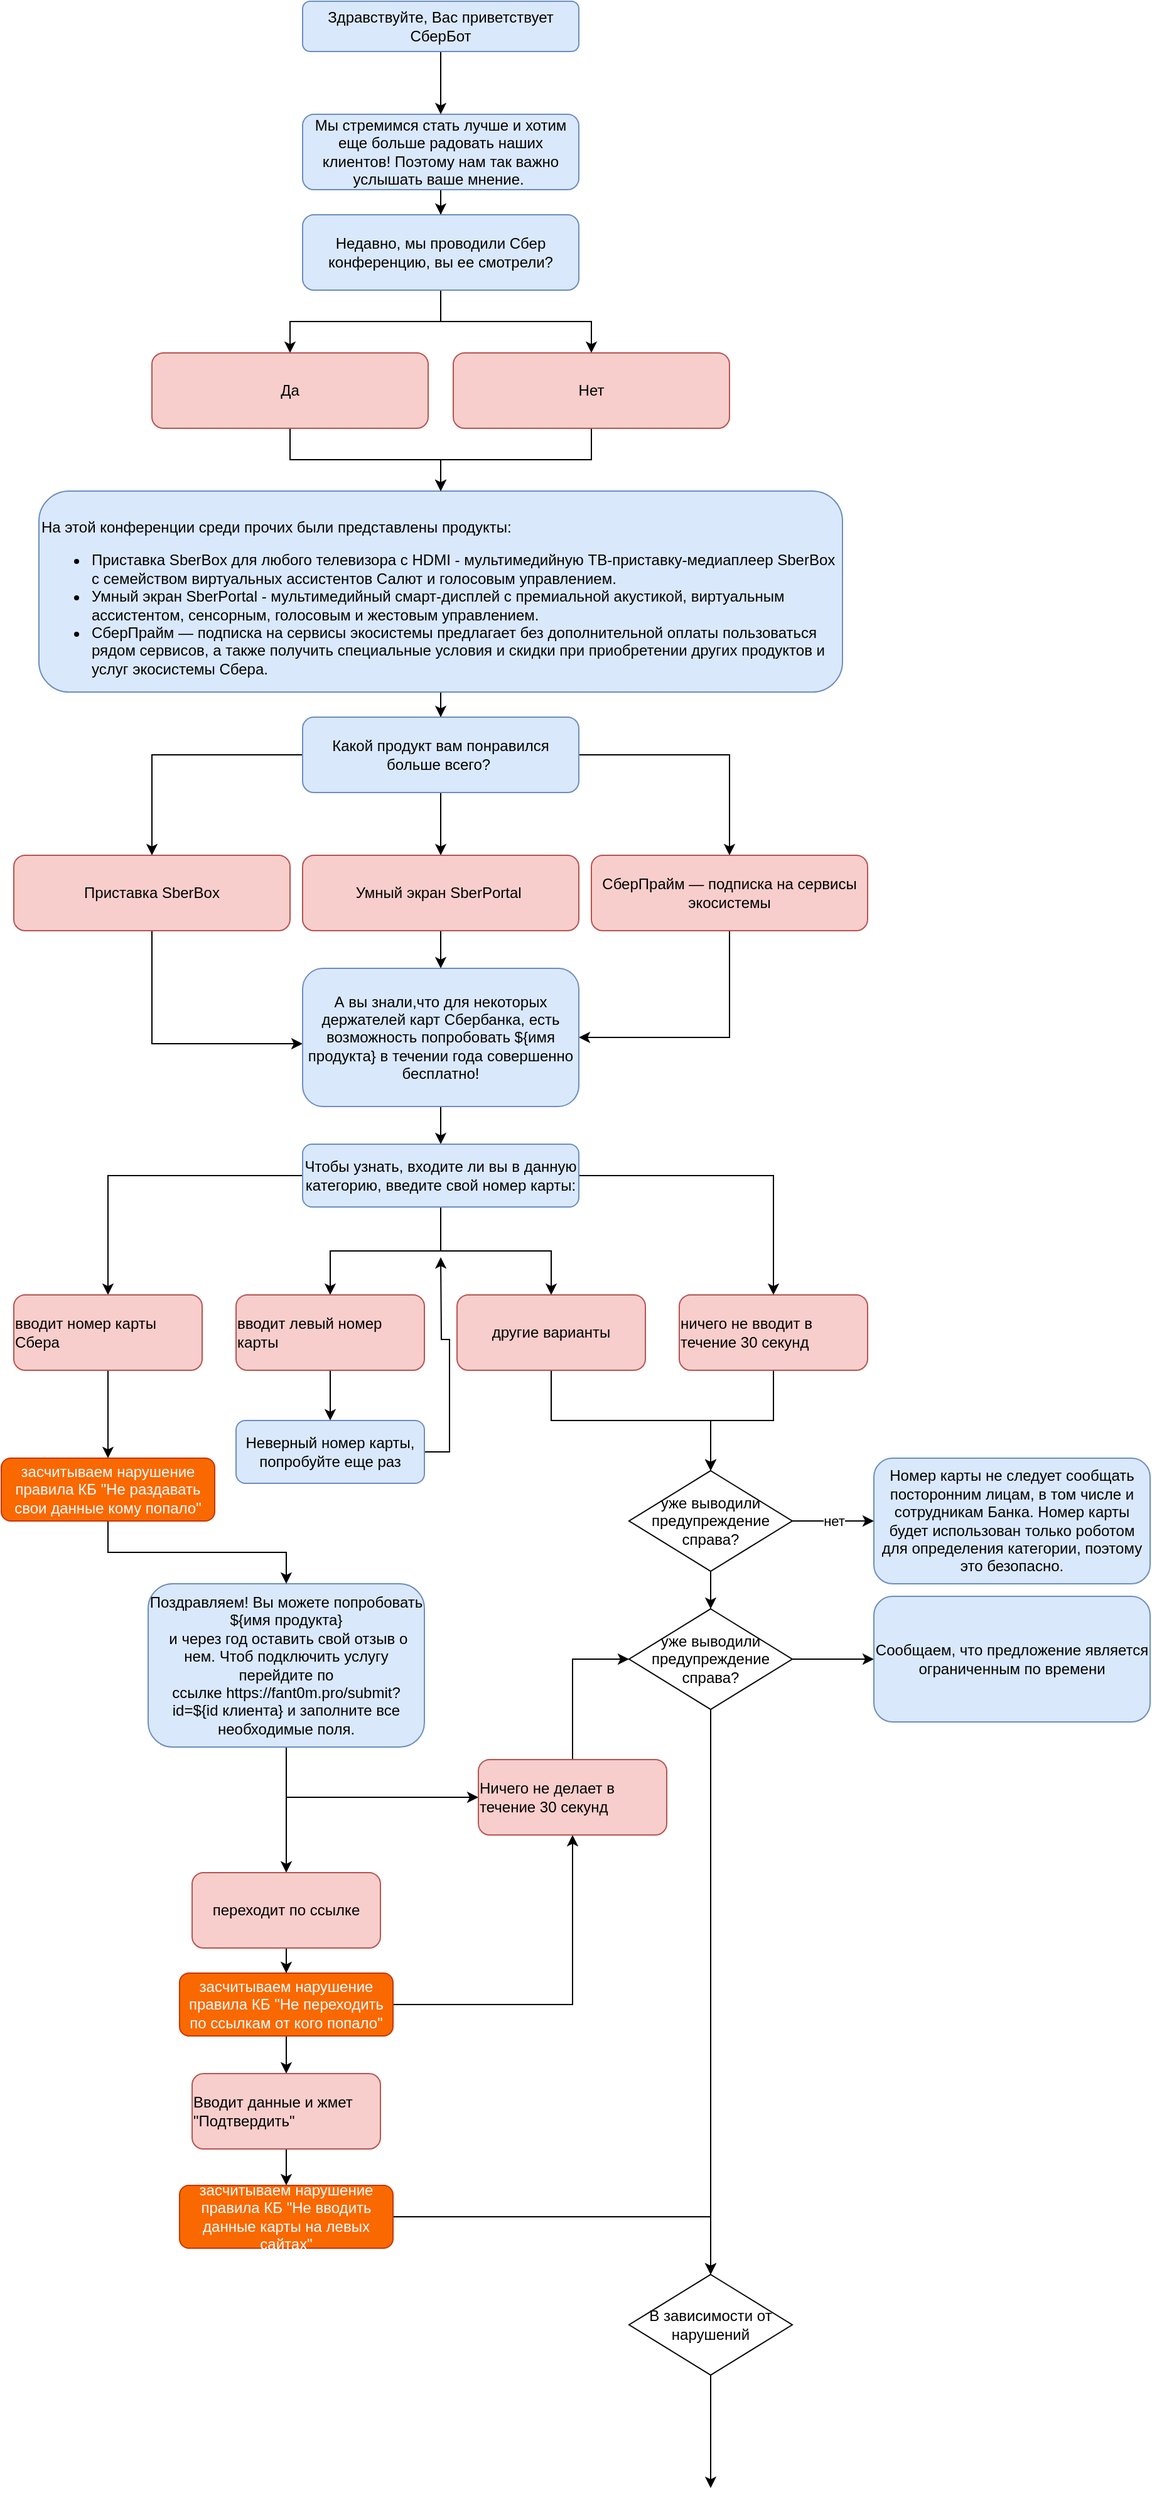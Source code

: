 <mxfile version="13.7.6" type="github">
  <diagram id="C5RBs43oDa-KdzZeNtuy" name="Page-1">
    <mxGraphModel dx="1471" dy="838" grid="1" gridSize="10" guides="1" tooltips="1" connect="1" arrows="1" fold="1" page="1" pageScale="1" pageWidth="827" pageHeight="1169" math="0" shadow="0">
      <root>
        <mxCell id="WIyWlLk6GJQsqaUBKTNV-0" />
        <mxCell id="WIyWlLk6GJQsqaUBKTNV-1" parent="WIyWlLk6GJQsqaUBKTNV-0" />
        <mxCell id="-IPYVJO0u9V7UEEft9MI-4" style="edgeStyle=orthogonalEdgeStyle;rounded=0;orthogonalLoop=1;jettySize=auto;html=1;" edge="1" parent="WIyWlLk6GJQsqaUBKTNV-1" source="WIyWlLk6GJQsqaUBKTNV-3" target="-IPYVJO0u9V7UEEft9MI-3">
          <mxGeometry relative="1" as="geometry" />
        </mxCell>
        <mxCell id="WIyWlLk6GJQsqaUBKTNV-3" value="Мы стремимся стать лучше и хотим еще больше радовать наших клиентов! Поэтому нам так важно услышать ваше мнение.&amp;nbsp;" style="rounded=1;whiteSpace=wrap;html=1;fontSize=12;glass=0;strokeWidth=1;shadow=0;fillColor=#dae8fc;strokeColor=#6c8ebf;" parent="WIyWlLk6GJQsqaUBKTNV-1" vertex="1">
          <mxGeometry x="290" y="90" width="220" height="60" as="geometry" />
        </mxCell>
        <mxCell id="-IPYVJO0u9V7UEEft9MI-2" style="edgeStyle=orthogonalEdgeStyle;rounded=0;orthogonalLoop=1;jettySize=auto;html=1;" edge="1" parent="WIyWlLk6GJQsqaUBKTNV-1" source="-IPYVJO0u9V7UEEft9MI-0" target="WIyWlLk6GJQsqaUBKTNV-3">
          <mxGeometry relative="1" as="geometry" />
        </mxCell>
        <mxCell id="-IPYVJO0u9V7UEEft9MI-0" value="Здравствуйте, Вас приветствует СберБот" style="rounded=1;whiteSpace=wrap;html=1;fontSize=12;glass=0;strokeWidth=1;shadow=0;fillColor=#dae8fc;strokeColor=#6c8ebf;" vertex="1" parent="WIyWlLk6GJQsqaUBKTNV-1">
          <mxGeometry x="290" width="220" height="40" as="geometry" />
        </mxCell>
        <mxCell id="-IPYVJO0u9V7UEEft9MI-10" style="edgeStyle=orthogonalEdgeStyle;rounded=0;orthogonalLoop=1;jettySize=auto;html=1;" edge="1" parent="WIyWlLk6GJQsqaUBKTNV-1" source="-IPYVJO0u9V7UEEft9MI-3" target="-IPYVJO0u9V7UEEft9MI-8">
          <mxGeometry relative="1" as="geometry" />
        </mxCell>
        <mxCell id="-IPYVJO0u9V7UEEft9MI-11" style="edgeStyle=orthogonalEdgeStyle;rounded=0;orthogonalLoop=1;jettySize=auto;html=1;" edge="1" parent="WIyWlLk6GJQsqaUBKTNV-1" source="-IPYVJO0u9V7UEEft9MI-3" target="-IPYVJO0u9V7UEEft9MI-9">
          <mxGeometry relative="1" as="geometry" />
        </mxCell>
        <mxCell id="-IPYVJO0u9V7UEEft9MI-3" value="Недавно, мы проводили Сбер конференцию, вы ее смотрели?" style="rounded=1;whiteSpace=wrap;html=1;fontSize=12;glass=0;strokeWidth=1;shadow=0;fillColor=#dae8fc;strokeColor=#6c8ebf;" vertex="1" parent="WIyWlLk6GJQsqaUBKTNV-1">
          <mxGeometry x="290" y="170" width="220" height="60" as="geometry" />
        </mxCell>
        <mxCell id="-IPYVJO0u9V7UEEft9MI-14" style="edgeStyle=orthogonalEdgeStyle;rounded=0;orthogonalLoop=1;jettySize=auto;html=1;" edge="1" parent="WIyWlLk6GJQsqaUBKTNV-1" source="-IPYVJO0u9V7UEEft9MI-5" target="-IPYVJO0u9V7UEEft9MI-7">
          <mxGeometry relative="1" as="geometry" />
        </mxCell>
        <mxCell id="-IPYVJO0u9V7UEEft9MI-5" value="На этой конференции среди прочих были представлены продукты:&lt;br&gt;&lt;div&gt;&lt;ul&gt;&lt;li&gt;&lt;span&gt;Приставка SberBox для любого телевизора с HDMI -&amp;nbsp;мультимедийную ТВ-приставку-медиаплеер SberBox с семейством виртуальных ассистентов Салют и голосовым управлением.&lt;/span&gt;&lt;/li&gt;&lt;li&gt;&lt;span&gt;Умный экран SberPortal - мультимедийный смарт-дисплей с премиальной акустикой, виртуальным ассистентом, сенсорным, голосовым и жестовым управлением.&lt;br&gt;&lt;/span&gt;&lt;/li&gt;&lt;li&gt;&lt;span&gt;СберПрайм — подписка на сервисы экосистемы предлагает без дополнительной оплаты пользоваться рядом сервисов, а также получить специальные условия и скидки при приобретении других продуктов и услуг экосистемы Сбера.&lt;br&gt;&lt;/span&gt;&lt;/li&gt;&lt;/ul&gt;&lt;/div&gt;" style="rounded=1;whiteSpace=wrap;html=1;fontSize=12;glass=0;strokeWidth=1;shadow=0;verticalAlign=top;align=left;spacingTop=15;fillColor=#dae8fc;strokeColor=#6c8ebf;" vertex="1" parent="WIyWlLk6GJQsqaUBKTNV-1">
          <mxGeometry x="80" y="390" width="640" height="160" as="geometry" />
        </mxCell>
        <mxCell id="-IPYVJO0u9V7UEEft9MI-18" style="edgeStyle=orthogonalEdgeStyle;rounded=0;orthogonalLoop=1;jettySize=auto;html=1;" edge="1" parent="WIyWlLk6GJQsqaUBKTNV-1" source="-IPYVJO0u9V7UEEft9MI-7" target="-IPYVJO0u9V7UEEft9MI-15">
          <mxGeometry relative="1" as="geometry" />
        </mxCell>
        <mxCell id="-IPYVJO0u9V7UEEft9MI-19" style="edgeStyle=orthogonalEdgeStyle;rounded=0;orthogonalLoop=1;jettySize=auto;html=1;" edge="1" parent="WIyWlLk6GJQsqaUBKTNV-1" source="-IPYVJO0u9V7UEEft9MI-7" target="-IPYVJO0u9V7UEEft9MI-16">
          <mxGeometry relative="1" as="geometry" />
        </mxCell>
        <mxCell id="-IPYVJO0u9V7UEEft9MI-20" style="edgeStyle=orthogonalEdgeStyle;rounded=0;orthogonalLoop=1;jettySize=auto;html=1;" edge="1" parent="WIyWlLk6GJQsqaUBKTNV-1" source="-IPYVJO0u9V7UEEft9MI-7" target="-IPYVJO0u9V7UEEft9MI-17">
          <mxGeometry relative="1" as="geometry" />
        </mxCell>
        <mxCell id="-IPYVJO0u9V7UEEft9MI-7" value="Какой продукт вам понравился больше всего?&amp;nbsp;" style="rounded=1;whiteSpace=wrap;html=1;fontSize=12;glass=0;strokeWidth=1;shadow=0;fillColor=#dae8fc;strokeColor=#6c8ebf;" vertex="1" parent="WIyWlLk6GJQsqaUBKTNV-1">
          <mxGeometry x="290" y="570" width="220" height="60" as="geometry" />
        </mxCell>
        <mxCell id="-IPYVJO0u9V7UEEft9MI-12" style="edgeStyle=orthogonalEdgeStyle;rounded=0;orthogonalLoop=1;jettySize=auto;html=1;" edge="1" parent="WIyWlLk6GJQsqaUBKTNV-1" source="-IPYVJO0u9V7UEEft9MI-8" target="-IPYVJO0u9V7UEEft9MI-5">
          <mxGeometry relative="1" as="geometry" />
        </mxCell>
        <mxCell id="-IPYVJO0u9V7UEEft9MI-8" value="Да" style="rounded=1;whiteSpace=wrap;html=1;fontSize=12;glass=0;strokeWidth=1;shadow=0;fillColor=#f8cecc;strokeColor=#b85450;" vertex="1" parent="WIyWlLk6GJQsqaUBKTNV-1">
          <mxGeometry x="170" y="280" width="220" height="60" as="geometry" />
        </mxCell>
        <mxCell id="-IPYVJO0u9V7UEEft9MI-13" style="edgeStyle=orthogonalEdgeStyle;rounded=0;orthogonalLoop=1;jettySize=auto;html=1;" edge="1" parent="WIyWlLk6GJQsqaUBKTNV-1" source="-IPYVJO0u9V7UEEft9MI-9" target="-IPYVJO0u9V7UEEft9MI-5">
          <mxGeometry relative="1" as="geometry" />
        </mxCell>
        <mxCell id="-IPYVJO0u9V7UEEft9MI-9" value="Нет" style="rounded=1;whiteSpace=wrap;html=1;fontSize=12;glass=0;strokeWidth=1;shadow=0;fillColor=#f8cecc;strokeColor=#b85450;" vertex="1" parent="WIyWlLk6GJQsqaUBKTNV-1">
          <mxGeometry x="410" y="280" width="220" height="60" as="geometry" />
        </mxCell>
        <mxCell id="-IPYVJO0u9V7UEEft9MI-23" style="edgeStyle=orthogonalEdgeStyle;rounded=0;orthogonalLoop=1;jettySize=auto;html=1;" edge="1" parent="WIyWlLk6GJQsqaUBKTNV-1" source="-IPYVJO0u9V7UEEft9MI-15" target="-IPYVJO0u9V7UEEft9MI-21">
          <mxGeometry relative="1" as="geometry">
            <Array as="points">
              <mxPoint x="170" y="830" />
            </Array>
          </mxGeometry>
        </mxCell>
        <mxCell id="-IPYVJO0u9V7UEEft9MI-15" value="&lt;span style=&quot;text-align: left&quot;&gt;Приставка SberBox&lt;/span&gt;" style="rounded=1;whiteSpace=wrap;html=1;fontSize=12;glass=0;strokeWidth=1;shadow=0;fillColor=#f8cecc;strokeColor=#b85450;" vertex="1" parent="WIyWlLk6GJQsqaUBKTNV-1">
          <mxGeometry x="60" y="680" width="220" height="60" as="geometry" />
        </mxCell>
        <mxCell id="-IPYVJO0u9V7UEEft9MI-24" style="edgeStyle=orthogonalEdgeStyle;rounded=0;orthogonalLoop=1;jettySize=auto;html=1;" edge="1" parent="WIyWlLk6GJQsqaUBKTNV-1" source="-IPYVJO0u9V7UEEft9MI-16" target="-IPYVJO0u9V7UEEft9MI-21">
          <mxGeometry relative="1" as="geometry" />
        </mxCell>
        <mxCell id="-IPYVJO0u9V7UEEft9MI-16" value="&lt;span style=&quot;text-align: left&quot;&gt;Умный экран SberPortal&amp;nbsp;&lt;/span&gt;" style="rounded=1;whiteSpace=wrap;html=1;fontSize=12;glass=0;strokeWidth=1;shadow=0;fillColor=#f8cecc;strokeColor=#b85450;" vertex="1" parent="WIyWlLk6GJQsqaUBKTNV-1">
          <mxGeometry x="290" y="680" width="220" height="60" as="geometry" />
        </mxCell>
        <mxCell id="-IPYVJO0u9V7UEEft9MI-25" style="edgeStyle=orthogonalEdgeStyle;rounded=0;orthogonalLoop=1;jettySize=auto;html=1;" edge="1" parent="WIyWlLk6GJQsqaUBKTNV-1" source="-IPYVJO0u9V7UEEft9MI-17" target="-IPYVJO0u9V7UEEft9MI-21">
          <mxGeometry relative="1" as="geometry">
            <Array as="points">
              <mxPoint x="630" y="825" />
            </Array>
          </mxGeometry>
        </mxCell>
        <mxCell id="-IPYVJO0u9V7UEEft9MI-17" value="&lt;span style=&quot;text-align: left&quot;&gt;СберПрайм — подписка на сервисы экосистемы&lt;/span&gt;" style="rounded=1;whiteSpace=wrap;html=1;fontSize=12;glass=0;strokeWidth=1;shadow=0;fillColor=#f8cecc;strokeColor=#b85450;" vertex="1" parent="WIyWlLk6GJQsqaUBKTNV-1">
          <mxGeometry x="520" y="680" width="220" height="60" as="geometry" />
        </mxCell>
        <mxCell id="-IPYVJO0u9V7UEEft9MI-26" style="edgeStyle=orthogonalEdgeStyle;rounded=0;orthogonalLoop=1;jettySize=auto;html=1;" edge="1" parent="WIyWlLk6GJQsqaUBKTNV-1" source="-IPYVJO0u9V7UEEft9MI-21" target="-IPYVJO0u9V7UEEft9MI-22">
          <mxGeometry relative="1" as="geometry" />
        </mxCell>
        <mxCell id="-IPYVJO0u9V7UEEft9MI-21" value="А вы знали,что для некоторых держателей карт Сбербанка, есть возможность попробовать ${имя продукта} в течении года совершенно бесплатно!" style="rounded=1;whiteSpace=wrap;html=1;fontSize=12;glass=0;strokeWidth=1;shadow=0;fillColor=#dae8fc;strokeColor=#6c8ebf;" vertex="1" parent="WIyWlLk6GJQsqaUBKTNV-1">
          <mxGeometry x="290" y="770" width="220" height="110" as="geometry" />
        </mxCell>
        <mxCell id="-IPYVJO0u9V7UEEft9MI-42" style="edgeStyle=orthogonalEdgeStyle;rounded=0;orthogonalLoop=1;jettySize=auto;html=1;" edge="1" parent="WIyWlLk6GJQsqaUBKTNV-1" source="-IPYVJO0u9V7UEEft9MI-22" target="-IPYVJO0u9V7UEEft9MI-27">
          <mxGeometry relative="1" as="geometry">
            <mxPoint x="360" y="1010" as="targetPoint" />
          </mxGeometry>
        </mxCell>
        <mxCell id="-IPYVJO0u9V7UEEft9MI-43" style="edgeStyle=orthogonalEdgeStyle;rounded=0;orthogonalLoop=1;jettySize=auto;html=1;" edge="1" parent="WIyWlLk6GJQsqaUBKTNV-1" source="-IPYVJO0u9V7UEEft9MI-22" target="-IPYVJO0u9V7UEEft9MI-28">
          <mxGeometry relative="1" as="geometry" />
        </mxCell>
        <mxCell id="-IPYVJO0u9V7UEEft9MI-44" style="edgeStyle=orthogonalEdgeStyle;rounded=0;orthogonalLoop=1;jettySize=auto;html=1;" edge="1" parent="WIyWlLk6GJQsqaUBKTNV-1" source="-IPYVJO0u9V7UEEft9MI-22" target="-IPYVJO0u9V7UEEft9MI-29">
          <mxGeometry relative="1" as="geometry" />
        </mxCell>
        <mxCell id="-IPYVJO0u9V7UEEft9MI-45" style="edgeStyle=orthogonalEdgeStyle;rounded=0;orthogonalLoop=1;jettySize=auto;html=1;" edge="1" parent="WIyWlLk6GJQsqaUBKTNV-1" source="-IPYVJO0u9V7UEEft9MI-22" target="-IPYVJO0u9V7UEEft9MI-30">
          <mxGeometry relative="1" as="geometry" />
        </mxCell>
        <mxCell id="-IPYVJO0u9V7UEEft9MI-22" value="Чтобы узнать, входите ли вы в данную категорию, введите свой номер карты:" style="rounded=1;whiteSpace=wrap;html=1;fontSize=12;glass=0;strokeWidth=1;shadow=0;fillColor=#dae8fc;strokeColor=#6c8ebf;" vertex="1" parent="WIyWlLk6GJQsqaUBKTNV-1">
          <mxGeometry x="290" y="910" width="220" height="50" as="geometry" />
        </mxCell>
        <mxCell id="-IPYVJO0u9V7UEEft9MI-51" style="edgeStyle=orthogonalEdgeStyle;rounded=0;orthogonalLoop=1;jettySize=auto;html=1;entryX=0.5;entryY=0;entryDx=0;entryDy=0;" edge="1" parent="WIyWlLk6GJQsqaUBKTNV-1" source="-IPYVJO0u9V7UEEft9MI-27" target="-IPYVJO0u9V7UEEft9MI-50">
          <mxGeometry relative="1" as="geometry" />
        </mxCell>
        <mxCell id="-IPYVJO0u9V7UEEft9MI-27" value="&lt;div style=&quot;text-align: left&quot;&gt;вводит номер карты Сбера&lt;/div&gt;" style="rounded=1;whiteSpace=wrap;html=1;fontSize=12;glass=0;strokeWidth=1;shadow=0;fillColor=#f8cecc;strokeColor=#b85450;" vertex="1" parent="WIyWlLk6GJQsqaUBKTNV-1">
          <mxGeometry x="60" y="1030" width="150" height="60" as="geometry" />
        </mxCell>
        <mxCell id="-IPYVJO0u9V7UEEft9MI-40" style="edgeStyle=orthogonalEdgeStyle;rounded=0;orthogonalLoop=1;jettySize=auto;html=1;" edge="1" parent="WIyWlLk6GJQsqaUBKTNV-1" source="-IPYVJO0u9V7UEEft9MI-28" target="-IPYVJO0u9V7UEEft9MI-34">
          <mxGeometry relative="1" as="geometry" />
        </mxCell>
        <mxCell id="-IPYVJO0u9V7UEEft9MI-28" value="&lt;div style=&quot;text-align: left&quot;&gt;вводит левый номер карты&lt;/div&gt;" style="rounded=1;whiteSpace=wrap;html=1;fontSize=12;glass=0;strokeWidth=1;shadow=0;fillColor=#f8cecc;strokeColor=#b85450;" vertex="1" parent="WIyWlLk6GJQsqaUBKTNV-1">
          <mxGeometry x="237" y="1030" width="150" height="60" as="geometry" />
        </mxCell>
        <mxCell id="-IPYVJO0u9V7UEEft9MI-61" style="edgeStyle=orthogonalEdgeStyle;rounded=0;orthogonalLoop=1;jettySize=auto;html=1;" edge="1" parent="WIyWlLk6GJQsqaUBKTNV-1" source="-IPYVJO0u9V7UEEft9MI-29" target="-IPYVJO0u9V7UEEft9MI-35">
          <mxGeometry relative="1" as="geometry" />
        </mxCell>
        <mxCell id="-IPYVJO0u9V7UEEft9MI-29" value="&lt;div style=&quot;text-align: left&quot;&gt;другие варианты&lt;/div&gt;" style="rounded=1;whiteSpace=wrap;html=1;fontSize=12;glass=0;strokeWidth=1;shadow=0;fillColor=#f8cecc;strokeColor=#b85450;" vertex="1" parent="WIyWlLk6GJQsqaUBKTNV-1">
          <mxGeometry x="413" y="1030" width="150" height="60" as="geometry" />
        </mxCell>
        <mxCell id="-IPYVJO0u9V7UEEft9MI-71" style="edgeStyle=orthogonalEdgeStyle;rounded=0;orthogonalLoop=1;jettySize=auto;html=1;" edge="1" parent="WIyWlLk6GJQsqaUBKTNV-1" source="-IPYVJO0u9V7UEEft9MI-30" target="-IPYVJO0u9V7UEEft9MI-35">
          <mxGeometry relative="1" as="geometry" />
        </mxCell>
        <mxCell id="-IPYVJO0u9V7UEEft9MI-30" value="&lt;div style=&quot;text-align: left&quot;&gt;ничего не вводит в течение 30 секунд&lt;/div&gt;" style="rounded=1;whiteSpace=wrap;html=1;fontSize=12;glass=0;strokeWidth=1;shadow=0;fillColor=#f8cecc;strokeColor=#b85450;" vertex="1" parent="WIyWlLk6GJQsqaUBKTNV-1">
          <mxGeometry x="590" y="1030" width="150" height="60" as="geometry" />
        </mxCell>
        <mxCell id="-IPYVJO0u9V7UEEft9MI-31" value="Номер карты не следует сообщать посторонним лицам, в том числе и сотрудникам Банка. Номер карты будет использован только роботом для определения категории, поэтому это безопасно." style="rounded=1;whiteSpace=wrap;html=1;fontSize=12;glass=0;strokeWidth=1;shadow=0;fillColor=#dae8fc;strokeColor=#6c8ebf;" vertex="1" parent="WIyWlLk6GJQsqaUBKTNV-1">
          <mxGeometry x="745" y="1160" width="220" height="100" as="geometry" />
        </mxCell>
        <mxCell id="-IPYVJO0u9V7UEEft9MI-47" style="edgeStyle=orthogonalEdgeStyle;rounded=0;orthogonalLoop=1;jettySize=auto;html=1;exitX=1;exitY=0.5;exitDx=0;exitDy=0;" edge="1" parent="WIyWlLk6GJQsqaUBKTNV-1" source="-IPYVJO0u9V7UEEft9MI-34">
          <mxGeometry relative="1" as="geometry">
            <mxPoint x="400" y="1000" as="targetPoint" />
          </mxGeometry>
        </mxCell>
        <mxCell id="-IPYVJO0u9V7UEEft9MI-34" value="Неверный номер карты, попробуйте еще раз" style="rounded=1;whiteSpace=wrap;html=1;fontSize=12;glass=0;strokeWidth=1;shadow=0;fillColor=#dae8fc;strokeColor=#6c8ebf;" vertex="1" parent="WIyWlLk6GJQsqaUBKTNV-1">
          <mxGeometry x="237" y="1130" width="150" height="50" as="geometry" />
        </mxCell>
        <mxCell id="-IPYVJO0u9V7UEEft9MI-36" value="нет" style="edgeStyle=orthogonalEdgeStyle;rounded=0;orthogonalLoop=1;jettySize=auto;html=1;" edge="1" parent="WIyWlLk6GJQsqaUBKTNV-1" source="-IPYVJO0u9V7UEEft9MI-35" target="-IPYVJO0u9V7UEEft9MI-31">
          <mxGeometry relative="1" as="geometry" />
        </mxCell>
        <mxCell id="-IPYVJO0u9V7UEEft9MI-38" style="edgeStyle=orthogonalEdgeStyle;rounded=0;orthogonalLoop=1;jettySize=auto;html=1;" edge="1" parent="WIyWlLk6GJQsqaUBKTNV-1" source="-IPYVJO0u9V7UEEft9MI-35" target="-IPYVJO0u9V7UEEft9MI-37">
          <mxGeometry relative="1" as="geometry" />
        </mxCell>
        <mxCell id="-IPYVJO0u9V7UEEft9MI-35" value="уже выводили предупреждение справа?" style="rhombus;whiteSpace=wrap;html=1;align=center;" vertex="1" parent="WIyWlLk6GJQsqaUBKTNV-1">
          <mxGeometry x="550" y="1170" width="130" height="80" as="geometry" />
        </mxCell>
        <mxCell id="-IPYVJO0u9V7UEEft9MI-63" style="edgeStyle=orthogonalEdgeStyle;rounded=0;orthogonalLoop=1;jettySize=auto;html=1;" edge="1" parent="WIyWlLk6GJQsqaUBKTNV-1" source="-IPYVJO0u9V7UEEft9MI-37" target="-IPYVJO0u9V7UEEft9MI-39">
          <mxGeometry relative="1" as="geometry" />
        </mxCell>
        <mxCell id="-IPYVJO0u9V7UEEft9MI-72" style="edgeStyle=orthogonalEdgeStyle;rounded=0;orthogonalLoop=1;jettySize=auto;html=1;entryX=0.5;entryY=0;entryDx=0;entryDy=0;" edge="1" parent="WIyWlLk6GJQsqaUBKTNV-1" source="-IPYVJO0u9V7UEEft9MI-37" target="-IPYVJO0u9V7UEEft9MI-78">
          <mxGeometry relative="1" as="geometry">
            <mxPoint x="615" y="1780" as="targetPoint" />
          </mxGeometry>
        </mxCell>
        <mxCell id="-IPYVJO0u9V7UEEft9MI-37" value="уже выводили предупреждение справа?" style="rhombus;whiteSpace=wrap;html=1;align=center;" vertex="1" parent="WIyWlLk6GJQsqaUBKTNV-1">
          <mxGeometry x="550" y="1280" width="130" height="80" as="geometry" />
        </mxCell>
        <mxCell id="-IPYVJO0u9V7UEEft9MI-39" value="Сообщаем, что предложение является ограниченным по времени" style="rounded=1;whiteSpace=wrap;html=1;fontSize=12;glass=0;strokeWidth=1;shadow=0;fillColor=#dae8fc;strokeColor=#6c8ebf;" vertex="1" parent="WIyWlLk6GJQsqaUBKTNV-1">
          <mxGeometry x="745" y="1270" width="220" height="100" as="geometry" />
        </mxCell>
        <mxCell id="-IPYVJO0u9V7UEEft9MI-66" style="edgeStyle=orthogonalEdgeStyle;rounded=0;orthogonalLoop=1;jettySize=auto;html=1;" edge="1" parent="WIyWlLk6GJQsqaUBKTNV-1" source="-IPYVJO0u9V7UEEft9MI-48" target="-IPYVJO0u9V7UEEft9MI-53">
          <mxGeometry relative="1" as="geometry" />
        </mxCell>
        <mxCell id="-IPYVJO0u9V7UEEft9MI-68" style="edgeStyle=orthogonalEdgeStyle;rounded=0;orthogonalLoop=1;jettySize=auto;html=1;" edge="1" parent="WIyWlLk6GJQsqaUBKTNV-1" source="-IPYVJO0u9V7UEEft9MI-48" target="-IPYVJO0u9V7UEEft9MI-65">
          <mxGeometry relative="1" as="geometry">
            <Array as="points">
              <mxPoint x="277" y="1430" />
              <mxPoint x="565" y="1430" />
            </Array>
          </mxGeometry>
        </mxCell>
        <mxCell id="-IPYVJO0u9V7UEEft9MI-48" value="Поздравляем! Вы можете попробовать ${имя продукта}&lt;br&gt;&amp;nbsp;и через год оставить свой отзыв о нем. Чтоб подключить услугу перейдите по ссылке&amp;nbsp;https://fant0m.pro/submit?id=${id клиента} и заполните все необходимые поля." style="rounded=1;whiteSpace=wrap;html=1;fontSize=12;glass=0;strokeWidth=1;shadow=0;fillColor=#dae8fc;strokeColor=#6c8ebf;" vertex="1" parent="WIyWlLk6GJQsqaUBKTNV-1">
          <mxGeometry x="167" y="1260" width="220" height="130" as="geometry" />
        </mxCell>
        <mxCell id="-IPYVJO0u9V7UEEft9MI-52" style="edgeStyle=orthogonalEdgeStyle;rounded=0;orthogonalLoop=1;jettySize=auto;html=1;" edge="1" parent="WIyWlLk6GJQsqaUBKTNV-1" source="-IPYVJO0u9V7UEEft9MI-50" target="-IPYVJO0u9V7UEEft9MI-48">
          <mxGeometry relative="1" as="geometry" />
        </mxCell>
        <mxCell id="-IPYVJO0u9V7UEEft9MI-50" value="засчитываем нарушение правила КБ &quot;Не раздавать свои данные кому попало&quot;" style="rounded=1;whiteSpace=wrap;html=1;fontSize=12;glass=0;strokeWidth=1;shadow=0;fillColor=#fa6800;strokeColor=#C73500;fontColor=#ffffff;" vertex="1" parent="WIyWlLk6GJQsqaUBKTNV-1">
          <mxGeometry x="50" y="1160" width="170" height="50" as="geometry" />
        </mxCell>
        <mxCell id="-IPYVJO0u9V7UEEft9MI-56" style="edgeStyle=orthogonalEdgeStyle;rounded=0;orthogonalLoop=1;jettySize=auto;html=1;" edge="1" parent="WIyWlLk6GJQsqaUBKTNV-1" source="-IPYVJO0u9V7UEEft9MI-53" target="-IPYVJO0u9V7UEEft9MI-55">
          <mxGeometry relative="1" as="geometry" />
        </mxCell>
        <mxCell id="-IPYVJO0u9V7UEEft9MI-53" value="&lt;div style=&quot;text-align: left&quot;&gt;переходит по ссылке&lt;/div&gt;" style="rounded=1;whiteSpace=wrap;html=1;fontSize=12;glass=0;strokeWidth=1;shadow=0;fillColor=#f8cecc;strokeColor=#b85450;" vertex="1" parent="WIyWlLk6GJQsqaUBKTNV-1">
          <mxGeometry x="202" y="1490" width="150" height="60" as="geometry" />
        </mxCell>
        <mxCell id="-IPYVJO0u9V7UEEft9MI-69" style="edgeStyle=orthogonalEdgeStyle;rounded=0;orthogonalLoop=1;jettySize=auto;html=1;" edge="1" parent="WIyWlLk6GJQsqaUBKTNV-1" source="-IPYVJO0u9V7UEEft9MI-55" target="-IPYVJO0u9V7UEEft9MI-65">
          <mxGeometry relative="1" as="geometry" />
        </mxCell>
        <mxCell id="-IPYVJO0u9V7UEEft9MI-75" style="edgeStyle=orthogonalEdgeStyle;rounded=0;orthogonalLoop=1;jettySize=auto;html=1;" edge="1" parent="WIyWlLk6GJQsqaUBKTNV-1" source="-IPYVJO0u9V7UEEft9MI-55" target="-IPYVJO0u9V7UEEft9MI-59">
          <mxGeometry relative="1" as="geometry" />
        </mxCell>
        <mxCell id="-IPYVJO0u9V7UEEft9MI-55" value="засчитываем нарушение правила КБ &quot;Не переходить по ссылкам от кого попало&quot;" style="rounded=1;whiteSpace=wrap;html=1;fontSize=12;glass=0;strokeWidth=1;shadow=0;fillColor=#fa6800;strokeColor=#C73500;fontColor=#ffffff;" vertex="1" parent="WIyWlLk6GJQsqaUBKTNV-1">
          <mxGeometry x="192" y="1570" width="170" height="50" as="geometry" />
        </mxCell>
        <mxCell id="-IPYVJO0u9V7UEEft9MI-76" style="edgeStyle=orthogonalEdgeStyle;rounded=0;orthogonalLoop=1;jettySize=auto;html=1;" edge="1" parent="WIyWlLk6GJQsqaUBKTNV-1" source="-IPYVJO0u9V7UEEft9MI-59" target="-IPYVJO0u9V7UEEft9MI-74">
          <mxGeometry relative="1" as="geometry" />
        </mxCell>
        <mxCell id="-IPYVJO0u9V7UEEft9MI-59" value="&lt;div style=&quot;text-align: left&quot;&gt;Вводит данные и жмет &quot;Подтвердить&quot;&lt;/div&gt;" style="rounded=1;whiteSpace=wrap;html=1;fontSize=12;glass=0;strokeWidth=1;shadow=0;fillColor=#f8cecc;strokeColor=#b85450;" vertex="1" parent="WIyWlLk6GJQsqaUBKTNV-1">
          <mxGeometry x="202" y="1650" width="150" height="60" as="geometry" />
        </mxCell>
        <mxCell id="-IPYVJO0u9V7UEEft9MI-70" style="edgeStyle=orthogonalEdgeStyle;rounded=0;orthogonalLoop=1;jettySize=auto;html=1;entryX=0;entryY=0.5;entryDx=0;entryDy=0;" edge="1" parent="WIyWlLk6GJQsqaUBKTNV-1" source="-IPYVJO0u9V7UEEft9MI-65" target="-IPYVJO0u9V7UEEft9MI-37">
          <mxGeometry relative="1" as="geometry" />
        </mxCell>
        <mxCell id="-IPYVJO0u9V7UEEft9MI-65" value="&lt;div style=&quot;text-align: left&quot;&gt;Ничего не делает в течение 30 секунд&lt;/div&gt;" style="rounded=1;whiteSpace=wrap;html=1;fontSize=12;glass=0;strokeWidth=1;shadow=0;fillColor=#f8cecc;strokeColor=#b85450;" vertex="1" parent="WIyWlLk6GJQsqaUBKTNV-1">
          <mxGeometry x="430" y="1400" width="150" height="60" as="geometry" />
        </mxCell>
        <mxCell id="-IPYVJO0u9V7UEEft9MI-79" style="edgeStyle=orthogonalEdgeStyle;rounded=0;orthogonalLoop=1;jettySize=auto;html=1;entryX=0.5;entryY=0;entryDx=0;entryDy=0;" edge="1" parent="WIyWlLk6GJQsqaUBKTNV-1" source="-IPYVJO0u9V7UEEft9MI-74" target="-IPYVJO0u9V7UEEft9MI-78">
          <mxGeometry relative="1" as="geometry" />
        </mxCell>
        <mxCell id="-IPYVJO0u9V7UEEft9MI-74" value="засчитываем нарушение правила КБ &quot;Не вводить данные карты на левых сайтах&quot;" style="rounded=1;whiteSpace=wrap;html=1;fontSize=12;glass=0;strokeWidth=1;shadow=0;fillColor=#fa6800;strokeColor=#C73500;fontColor=#ffffff;" vertex="1" parent="WIyWlLk6GJQsqaUBKTNV-1">
          <mxGeometry x="192" y="1739" width="170" height="50" as="geometry" />
        </mxCell>
        <mxCell id="-IPYVJO0u9V7UEEft9MI-80" style="edgeStyle=orthogonalEdgeStyle;rounded=0;orthogonalLoop=1;jettySize=auto;html=1;" edge="1" parent="WIyWlLk6GJQsqaUBKTNV-1" source="-IPYVJO0u9V7UEEft9MI-78">
          <mxGeometry relative="1" as="geometry">
            <mxPoint x="615" y="1980" as="targetPoint" />
          </mxGeometry>
        </mxCell>
        <mxCell id="-IPYVJO0u9V7UEEft9MI-78" value="В зависимости от нарушений" style="rhombus;whiteSpace=wrap;html=1;align=center;" vertex="1" parent="WIyWlLk6GJQsqaUBKTNV-1">
          <mxGeometry x="550" y="1810" width="130" height="80" as="geometry" />
        </mxCell>
      </root>
    </mxGraphModel>
  </diagram>
</mxfile>
